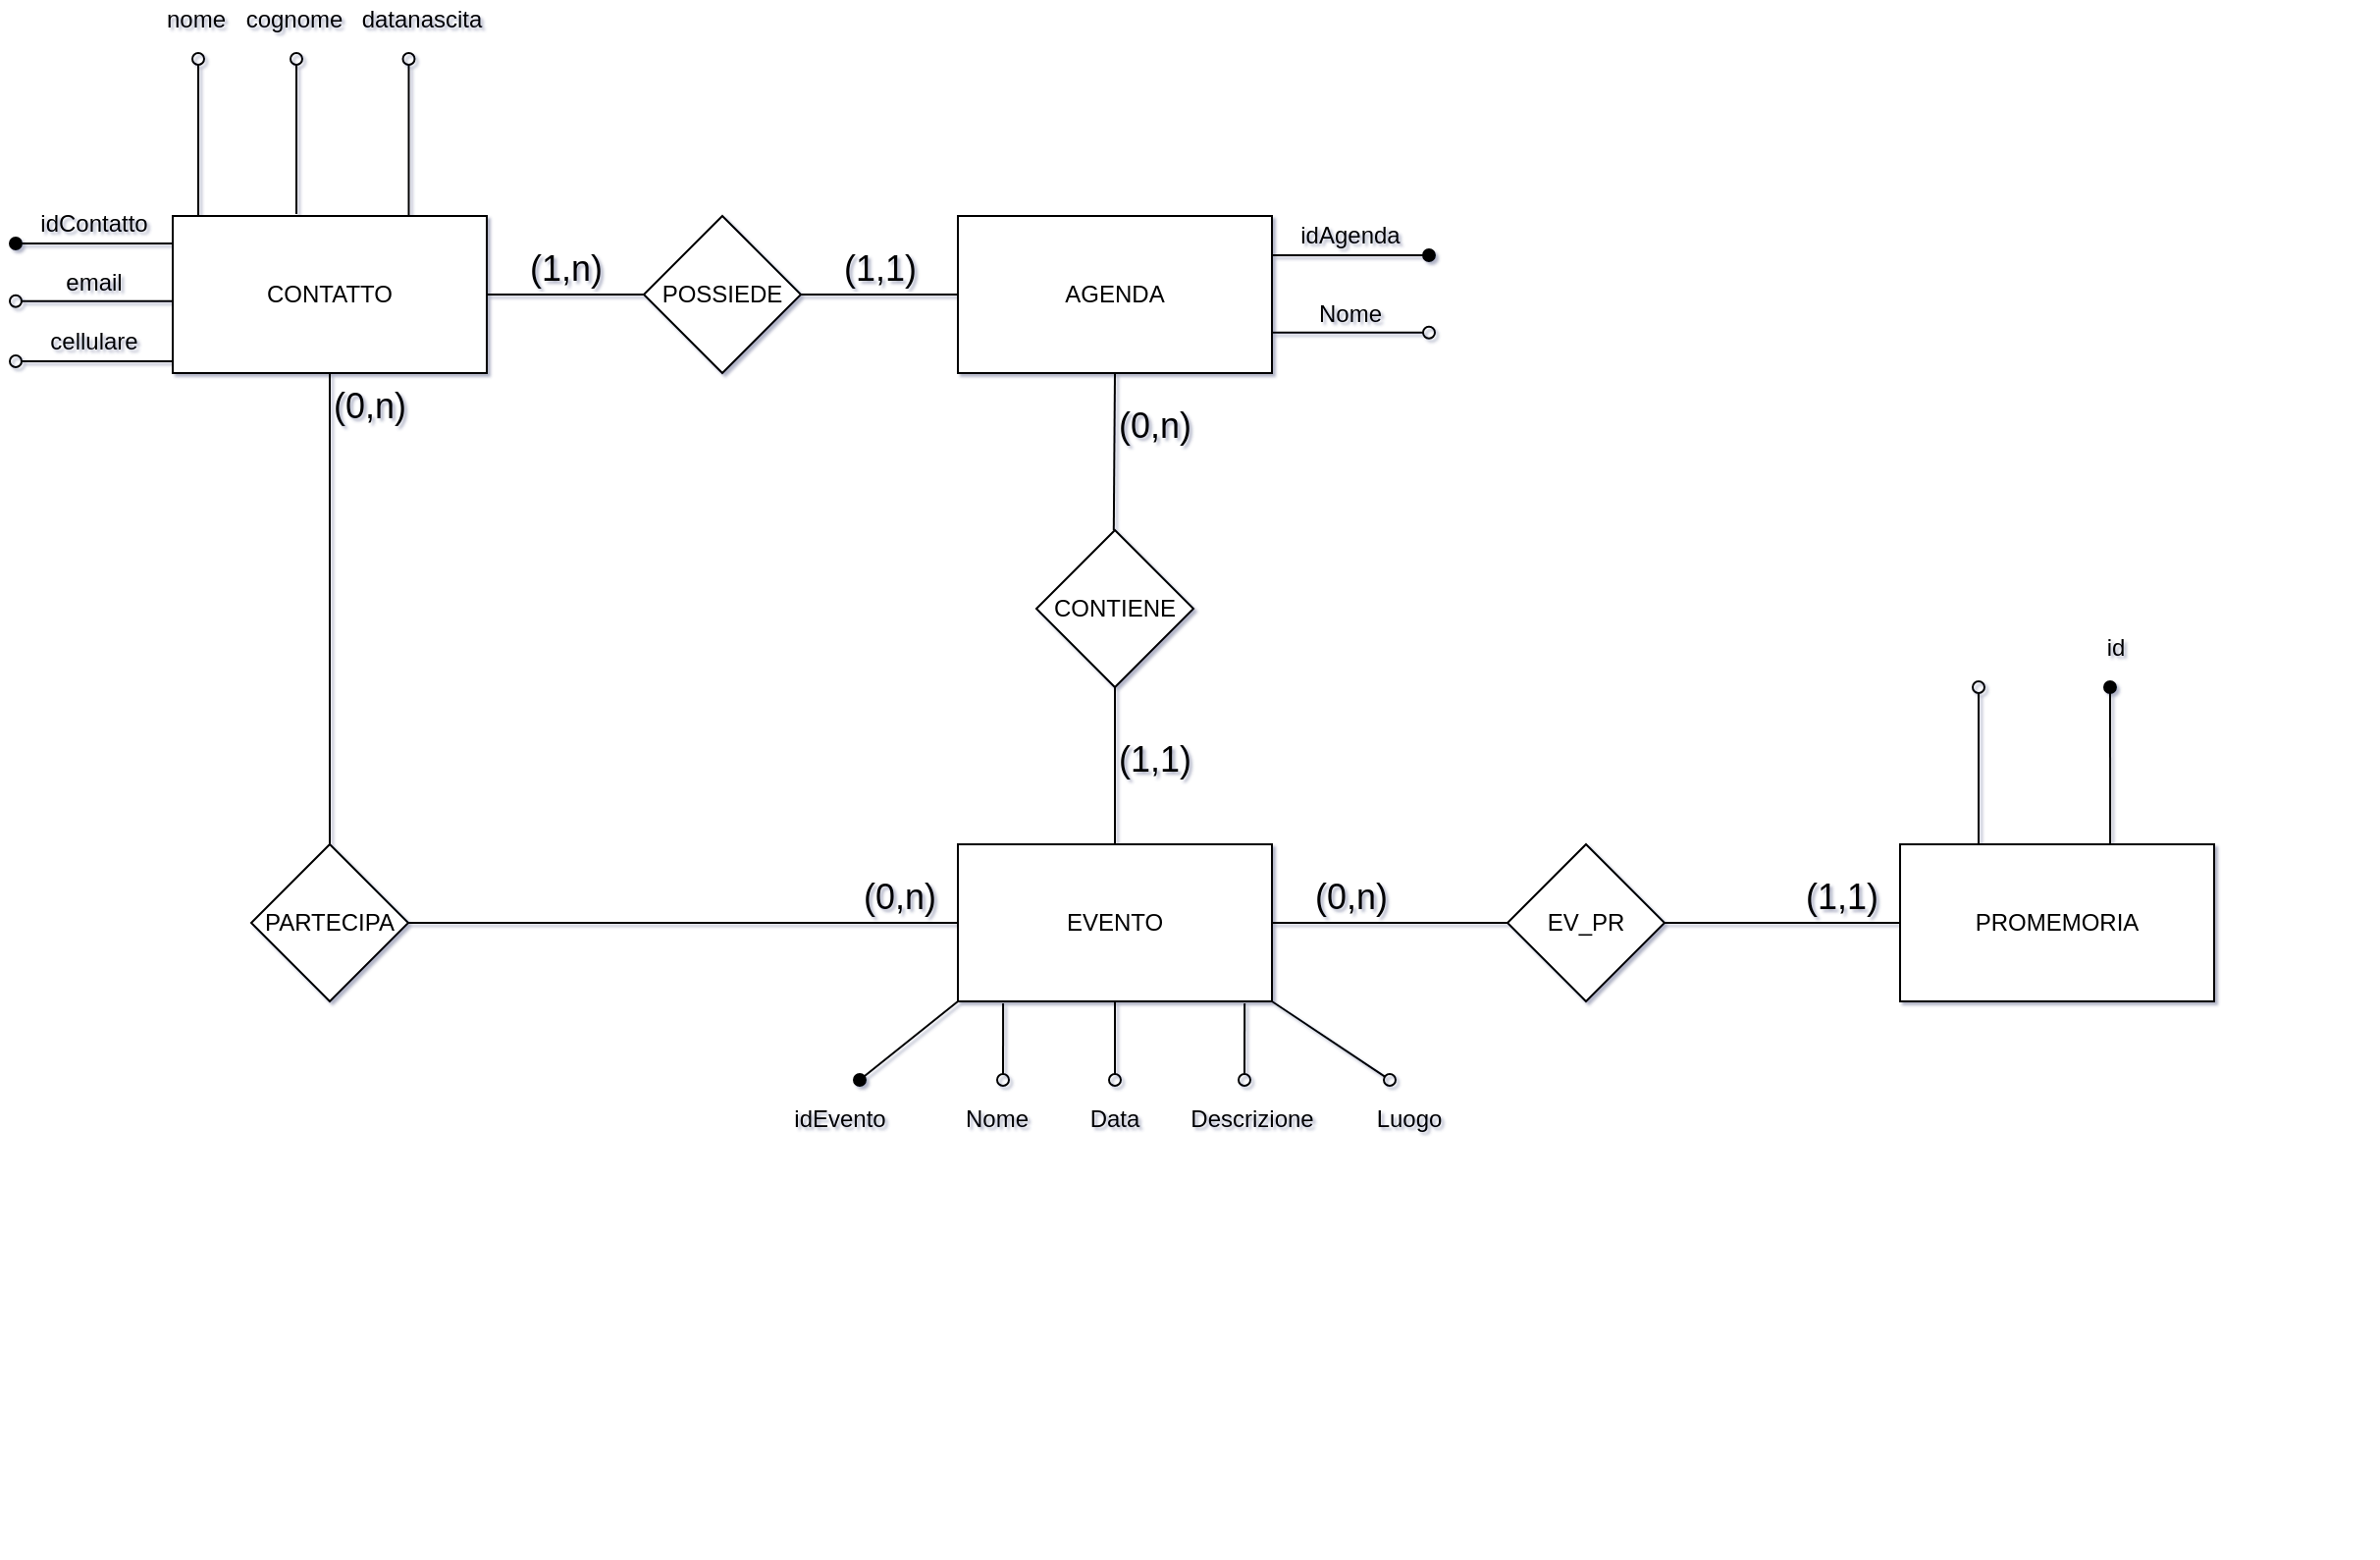 <mxfile version="12.7.0" type="github">
  <diagram id="C5RBs43oDa-KdzZeNtuy" name="Page-1">
    <mxGraphModel dx="1822" dy="1162" grid="1" gridSize="10" guides="1" tooltips="1" connect="1" arrows="1" fold="1" page="0" pageScale="1" pageWidth="827" pageHeight="1169" math="0" shadow="1">
      <root>
        <mxCell id="WIyWlLk6GJQsqaUBKTNV-0"/>
        <mxCell id="WIyWlLk6GJQsqaUBKTNV-1" parent="WIyWlLk6GJQsqaUBKTNV-0"/>
        <mxCell id="bKGnMYYPC8mK-o7KpvIN-3" value="EVENTO" style="rounded=0;whiteSpace=wrap;html=1;" parent="WIyWlLk6GJQsqaUBKTNV-1" vertex="1">
          <mxGeometry x="320" y="320" width="160" height="80" as="geometry"/>
        </mxCell>
        <mxCell id="bKGnMYYPC8mK-o7KpvIN-6" value="CONTIENE" style="rhombus;whiteSpace=wrap;html=1;" parent="WIyWlLk6GJQsqaUBKTNV-1" vertex="1">
          <mxGeometry x="360" y="160" width="80" height="80" as="geometry"/>
        </mxCell>
        <mxCell id="bKGnMYYPC8mK-o7KpvIN-10" value="AGENDA" style="rounded=0;whiteSpace=wrap;html=1;" parent="WIyWlLk6GJQsqaUBKTNV-1" vertex="1">
          <mxGeometry x="320" width="160" height="80" as="geometry"/>
        </mxCell>
        <mxCell id="bKGnMYYPC8mK-o7KpvIN-18" value="CONTATTO" style="rounded=0;whiteSpace=wrap;html=1;" parent="WIyWlLk6GJQsqaUBKTNV-1" vertex="1">
          <mxGeometry x="-80" width="160" height="80" as="geometry"/>
        </mxCell>
        <mxCell id="bKGnMYYPC8mK-o7KpvIN-19" value="POSSIEDE" style="rhombus;whiteSpace=wrap;html=1;" parent="WIyWlLk6GJQsqaUBKTNV-1" vertex="1">
          <mxGeometry x="160" width="80" height="80" as="geometry"/>
        </mxCell>
        <mxCell id="hTO2LjGZtLay9_9ix85o-18" value="" style="endArrow=none;html=1;rounded=0;exitX=1;exitY=0.5;exitDx=0;exitDy=0;entryX=0;entryY=0.5;entryDx=0;entryDy=0;" parent="WIyWlLk6GJQsqaUBKTNV-1" source="bKGnMYYPC8mK-o7KpvIN-18" target="bKGnMYYPC8mK-o7KpvIN-19" edge="1">
          <mxGeometry relative="1" as="geometry">
            <mxPoint x="90" y="40" as="sourcePoint"/>
            <mxPoint x="170" y="40" as="targetPoint"/>
          </mxGeometry>
        </mxCell>
        <mxCell id="hTO2LjGZtLay9_9ix85o-19" value="(1,n)" style="resizable=0;html=1;align=center;verticalAlign=bottom;fontSize=18;" parent="hTO2LjGZtLay9_9ix85o-18" connectable="0" vertex="1">
          <mxGeometry x="-1" relative="1" as="geometry">
            <mxPoint x="40" as="offset"/>
          </mxGeometry>
        </mxCell>
        <mxCell id="hTO2LjGZtLay9_9ix85o-22" value="" style="endArrow=none;html=1;rounded=0;exitX=1;exitY=0.5;exitDx=0;exitDy=0;entryX=0;entryY=0.5;entryDx=0;entryDy=0;" parent="WIyWlLk6GJQsqaUBKTNV-1" edge="1">
          <mxGeometry relative="1" as="geometry">
            <mxPoint x="240" y="40" as="sourcePoint"/>
            <mxPoint x="320" y="40" as="targetPoint"/>
          </mxGeometry>
        </mxCell>
        <mxCell id="hTO2LjGZtLay9_9ix85o-23" value="(1,1)" style="resizable=0;html=1;align=center;verticalAlign=bottom;fontSize=18;" parent="hTO2LjGZtLay9_9ix85o-22" connectable="0" vertex="1">
          <mxGeometry x="-1" relative="1" as="geometry">
            <mxPoint x="40" as="offset"/>
          </mxGeometry>
        </mxCell>
        <mxCell id="hTO2LjGZtLay9_9ix85o-24" value="" style="endArrow=none;html=1;rounded=0;exitX=0.5;exitY=1;exitDx=0;exitDy=0;" parent="WIyWlLk6GJQsqaUBKTNV-1" source="bKGnMYYPC8mK-o7KpvIN-10" edge="1">
          <mxGeometry relative="1" as="geometry">
            <mxPoint x="399.41" y="90" as="sourcePoint"/>
            <mxPoint x="399.41" y="160" as="targetPoint"/>
          </mxGeometry>
        </mxCell>
        <mxCell id="hTO2LjGZtLay9_9ix85o-25" value="(0,n)" style="resizable=0;html=1;align=center;verticalAlign=bottom;fontSize=18;" parent="hTO2LjGZtLay9_9ix85o-24" connectable="0" vertex="1">
          <mxGeometry x="-1" relative="1" as="geometry">
            <mxPoint x="20" y="40" as="offset"/>
          </mxGeometry>
        </mxCell>
        <mxCell id="hTO2LjGZtLay9_9ix85o-27" value="" style="endArrow=none;html=1;rounded=0;exitX=0.5;exitY=1;exitDx=0;exitDy=0;entryX=0.5;entryY=0;entryDx=0;entryDy=0;" parent="WIyWlLk6GJQsqaUBKTNV-1" source="bKGnMYYPC8mK-o7KpvIN-6" target="bKGnMYYPC8mK-o7KpvIN-3" edge="1">
          <mxGeometry relative="1" as="geometry">
            <mxPoint x="390" y="250" as="sourcePoint"/>
            <mxPoint x="390" y="320" as="targetPoint"/>
          </mxGeometry>
        </mxCell>
        <mxCell id="hTO2LjGZtLay9_9ix85o-28" value="(1,1)" style="resizable=0;html=1;align=center;verticalAlign=bottom;fontSize=18;" parent="hTO2LjGZtLay9_9ix85o-27" connectable="0" vertex="1">
          <mxGeometry x="-1" relative="1" as="geometry">
            <mxPoint x="20" y="50" as="offset"/>
          </mxGeometry>
        </mxCell>
        <mxCell id="hTO2LjGZtLay9_9ix85o-46" value="" style="endArrow=none;html=1;rounded=0;entryX=0;entryY=0.5;entryDx=0;entryDy=0;exitX=1;exitY=0.5;exitDx=0;exitDy=0;" parent="WIyWlLk6GJQsqaUBKTNV-1" source="hTO2LjGZtLay9_9ix85o-48" target="bKGnMYYPC8mK-o7KpvIN-3" edge="1">
          <mxGeometry relative="1" as="geometry">
            <mxPoint y="520" as="sourcePoint"/>
            <mxPoint x="120" y="520" as="targetPoint"/>
            <Array as="points">
              <mxPoint x="40" y="360"/>
              <mxPoint x="220" y="360"/>
            </Array>
          </mxGeometry>
        </mxCell>
        <mxCell id="hTO2LjGZtLay9_9ix85o-47" value="(0,n)" style="resizable=0;html=1;align=center;verticalAlign=bottom;fontSize=18;" parent="hTO2LjGZtLay9_9ix85o-46" connectable="0" vertex="1">
          <mxGeometry x="-1" relative="1" as="geometry">
            <mxPoint x="250" as="offset"/>
          </mxGeometry>
        </mxCell>
        <mxCell id="hTO2LjGZtLay9_9ix85o-48" value="PARTECIPA" style="rhombus;whiteSpace=wrap;html=1;" parent="WIyWlLk6GJQsqaUBKTNV-1" vertex="1">
          <mxGeometry x="-40" y="320" width="80" height="80" as="geometry"/>
        </mxCell>
        <mxCell id="hTO2LjGZtLay9_9ix85o-49" value="" style="endArrow=none;html=1;rounded=0;entryX=0.5;entryY=0;entryDx=0;entryDy=0;exitX=0.5;exitY=1;exitDx=0;exitDy=0;" parent="WIyWlLk6GJQsqaUBKTNV-1" source="bKGnMYYPC8mK-o7KpvIN-18" target="hTO2LjGZtLay9_9ix85o-48" edge="1">
          <mxGeometry relative="1" as="geometry">
            <mxPoint y="80" as="sourcePoint"/>
            <mxPoint x="160" y="520" as="targetPoint"/>
            <Array as="points"/>
          </mxGeometry>
        </mxCell>
        <mxCell id="hTO2LjGZtLay9_9ix85o-50" value="(0,n)" style="resizable=0;html=1;align=center;verticalAlign=bottom;fontSize=18;" parent="hTO2LjGZtLay9_9ix85o-49" connectable="0" vertex="1">
          <mxGeometry x="-1" relative="1" as="geometry">
            <mxPoint x="20" y="30" as="offset"/>
          </mxGeometry>
        </mxCell>
        <mxCell id="BjXoG_1ZdF7wET5__v8e-4" value="" style="group" parent="WIyWlLk6GJQsqaUBKTNV-1" vertex="1" connectable="0">
          <mxGeometry x="-160" y="24" width="80" height="20" as="geometry"/>
        </mxCell>
        <mxCell id="BjXoG_1ZdF7wET5__v8e-0" value="" style="endArrow=none;html=1;startArrow=oval;startFill=0;" parent="BjXoG_1ZdF7wET5__v8e-4" edge="1">
          <mxGeometry width="50" height="50" relative="1" as="geometry">
            <mxPoint y="19.41" as="sourcePoint"/>
            <mxPoint x="80" y="19.41" as="targetPoint"/>
          </mxGeometry>
        </mxCell>
        <mxCell id="BjXoG_1ZdF7wET5__v8e-1" value="email" style="text;html=1;strokeColor=none;fillColor=none;align=center;verticalAlign=middle;whiteSpace=wrap;rounded=0;" parent="BjXoG_1ZdF7wET5__v8e-4" vertex="1">
          <mxGeometry x="20" width="40" height="20" as="geometry"/>
        </mxCell>
        <mxCell id="BjXoG_1ZdF7wET5__v8e-5" value="" style="group" parent="WIyWlLk6GJQsqaUBKTNV-1" vertex="1" connectable="0">
          <mxGeometry x="-160" y="-6" width="80" height="20" as="geometry"/>
        </mxCell>
        <mxCell id="hTO2LjGZtLay9_9ix85o-51" value="idContatto" style="text;html=1;strokeColor=none;fillColor=none;align=center;verticalAlign=middle;whiteSpace=wrap;rounded=0;portConstraint=south;snapToPoint=1;" parent="BjXoG_1ZdF7wET5__v8e-5" vertex="1">
          <mxGeometry x="20" width="40" height="20" as="geometry"/>
        </mxCell>
        <mxCell id="hTO2LjGZtLay9_9ix85o-52" value="" style="endArrow=none;html=1;startArrow=oval;startFill=1;targetPortConstraint=east;" parent="BjXoG_1ZdF7wET5__v8e-5" edge="1">
          <mxGeometry width="50" height="50" relative="1" as="geometry">
            <mxPoint y="20.0" as="sourcePoint"/>
            <mxPoint x="80" y="20.0" as="targetPoint"/>
          </mxGeometry>
        </mxCell>
        <mxCell id="BjXoG_1ZdF7wET5__v8e-11" value="" style="group;rotation=90;" parent="WIyWlLk6GJQsqaUBKTNV-1" vertex="1" connectable="0">
          <mxGeometry x="-60" y="-40" width="80" height="20" as="geometry"/>
        </mxCell>
        <mxCell id="BjXoG_1ZdF7wET5__v8e-12" value="" style="endArrow=none;html=1;startArrow=oval;startFill=0;" parent="BjXoG_1ZdF7wET5__v8e-11" edge="1">
          <mxGeometry width="50" height="50" relative="1" as="geometry">
            <mxPoint x="43" y="-40" as="sourcePoint"/>
            <mxPoint x="43" y="39" as="targetPoint"/>
          </mxGeometry>
        </mxCell>
        <mxCell id="BjXoG_1ZdF7wET5__v8e-13" value="cognome" style="text;html=1;strokeColor=none;fillColor=none;align=center;verticalAlign=middle;whiteSpace=wrap;rounded=0;rotation=0;direction=east;flipH=0;" parent="WIyWlLk6GJQsqaUBKTNV-1" vertex="1">
          <mxGeometry x="-38" y="-110" width="40" height="20" as="geometry"/>
        </mxCell>
        <mxCell id="BjXoG_1ZdF7wET5__v8e-17" value="" style="group" parent="WIyWlLk6GJQsqaUBKTNV-1" vertex="1" connectable="0">
          <mxGeometry x="-88" y="-110" width="40" height="110" as="geometry"/>
        </mxCell>
        <mxCell id="BjXoG_1ZdF7wET5__v8e-7" value="" style="group;rotation=90;" parent="BjXoG_1ZdF7wET5__v8e-17" vertex="1" connectable="0">
          <mxGeometry x="-10" y="60" width="80" height="20" as="geometry"/>
        </mxCell>
        <mxCell id="BjXoG_1ZdF7wET5__v8e-8" value="" style="endArrow=none;html=1;startArrow=oval;startFill=0;" parent="BjXoG_1ZdF7wET5__v8e-7" edge="1">
          <mxGeometry width="50" height="50" relative="1" as="geometry">
            <mxPoint x="31" y="-30" as="sourcePoint"/>
            <mxPoint x="31" y="50" as="targetPoint"/>
          </mxGeometry>
        </mxCell>
        <mxCell id="BjXoG_1ZdF7wET5__v8e-9" value="nome" style="text;html=1;strokeColor=none;fillColor=none;align=center;verticalAlign=middle;whiteSpace=wrap;rounded=0;rotation=0;direction=east;flipH=0;" parent="BjXoG_1ZdF7wET5__v8e-17" vertex="1">
          <mxGeometry width="40" height="20" as="geometry"/>
        </mxCell>
        <mxCell id="BjXoG_1ZdF7wET5__v8e-19" value="" style="group;rotation=90;" parent="WIyWlLk6GJQsqaUBKTNV-1" vertex="1" connectable="0">
          <mxGeometry x="17" y="-50" width="60" height="20" as="geometry"/>
        </mxCell>
        <mxCell id="BjXoG_1ZdF7wET5__v8e-20" value="" style="endArrow=none;html=1;startArrow=oval;startFill=0;" parent="BjXoG_1ZdF7wET5__v8e-19" edge="1">
          <mxGeometry width="50" height="50" relative="1" as="geometry">
            <mxPoint x="23.25" y="-30" as="sourcePoint"/>
            <mxPoint x="23.25" y="50" as="targetPoint"/>
          </mxGeometry>
        </mxCell>
        <mxCell id="BjXoG_1ZdF7wET5__v8e-21" value="datanascita" style="text;html=1;strokeColor=none;fillColor=none;align=center;verticalAlign=middle;whiteSpace=wrap;rounded=0;rotation=0;direction=east;flipH=0;" parent="WIyWlLk6GJQsqaUBKTNV-1" vertex="1">
          <mxGeometry x="32" y="-110" width="30" height="20" as="geometry"/>
        </mxCell>
        <mxCell id="BjXoG_1ZdF7wET5__v8e-28" value="" style="group;flipH=0;flipV=0;rotation=0;" parent="WIyWlLk6GJQsqaUBKTNV-1" vertex="1" connectable="0">
          <mxGeometry x="480" width="80" height="20" as="geometry"/>
        </mxCell>
        <mxCell id="BjXoG_1ZdF7wET5__v8e-30" value="" style="endArrow=none;html=1;startArrow=oval;startFill=1;targetPortConstraint=east;" parent="BjXoG_1ZdF7wET5__v8e-28" edge="1">
          <mxGeometry width="50" height="50" relative="1" as="geometry">
            <mxPoint x="80" y="20" as="sourcePoint"/>
            <mxPoint y="20" as="targetPoint"/>
          </mxGeometry>
        </mxCell>
        <mxCell id="BjXoG_1ZdF7wET5__v8e-29" value="idAgenda" style="text;html=1;strokeColor=none;fillColor=none;align=center;verticalAlign=middle;whiteSpace=wrap;rounded=0;portConstraint=south;snapToPoint=1;" parent="BjXoG_1ZdF7wET5__v8e-28" vertex="1">
          <mxGeometry x="20" width="40" height="20" as="geometry"/>
        </mxCell>
        <mxCell id="3Dh-hgkTYdvjMq-L7zbF-0" value="" style="group" parent="WIyWlLk6GJQsqaUBKTNV-1" vertex="1" connectable="0">
          <mxGeometry x="480" y="40" width="80" height="20" as="geometry"/>
        </mxCell>
        <mxCell id="3Dh-hgkTYdvjMq-L7zbF-1" value="" style="endArrow=none;html=1;startArrow=oval;startFill=0;" parent="3Dh-hgkTYdvjMq-L7zbF-0" edge="1">
          <mxGeometry width="50" height="50" relative="1" as="geometry">
            <mxPoint x="80" y="19.41" as="sourcePoint"/>
            <mxPoint y="19.41" as="targetPoint"/>
          </mxGeometry>
        </mxCell>
        <mxCell id="3Dh-hgkTYdvjMq-L7zbF-2" value="Nome" style="text;html=1;strokeColor=none;fillColor=none;align=center;verticalAlign=middle;whiteSpace=wrap;rounded=0;" parent="3Dh-hgkTYdvjMq-L7zbF-0" vertex="1">
          <mxGeometry x="20" width="40" height="20" as="geometry"/>
        </mxCell>
        <mxCell id="ElW9KTY63s1pKIdc6mZF-3" value="" style="group" parent="WIyWlLk6GJQsqaUBKTNV-1" vertex="1" connectable="0">
          <mxGeometry x="280" y="450" width="80" height="20" as="geometry"/>
        </mxCell>
        <mxCell id="ElW9KTY63s1pKIdc6mZF-5" value="Nome" style="text;html=1;strokeColor=none;fillColor=none;align=center;verticalAlign=middle;whiteSpace=wrap;rounded=0;" parent="ElW9KTY63s1pKIdc6mZF-3" vertex="1">
          <mxGeometry x="40" width="40" height="20" as="geometry"/>
        </mxCell>
        <mxCell id="ElW9KTY63s1pKIdc6mZF-4" value="" style="endArrow=none;html=1;startArrow=oval;startFill=0;entryX=0.144;entryY=1.013;entryDx=0;entryDy=0;entryPerimeter=0;" parent="WIyWlLk6GJQsqaUBKTNV-1" target="bKGnMYYPC8mK-o7KpvIN-3" edge="1">
          <mxGeometry width="50" height="50" relative="1" as="geometry">
            <mxPoint x="343" y="440" as="sourcePoint"/>
            <mxPoint x="329.5" y="390.0" as="targetPoint"/>
            <Array as="points"/>
          </mxGeometry>
        </mxCell>
        <mxCell id="ElW9KTY63s1pKIdc6mZF-1" value="idEvento" style="text;html=1;strokeColor=none;fillColor=none;align=center;verticalAlign=middle;whiteSpace=wrap;rounded=0;portConstraint=south;snapToPoint=1;" parent="WIyWlLk6GJQsqaUBKTNV-1" vertex="1">
          <mxGeometry x="240" y="450" width="40" height="20" as="geometry"/>
        </mxCell>
        <mxCell id="ElW9KTY63s1pKIdc6mZF-9" value="" style="endArrow=none;html=1;startArrow=oval;startFill=1;targetPortConstraint=east;entryX=0;entryY=1;entryDx=0;entryDy=0;" parent="WIyWlLk6GJQsqaUBKTNV-1" target="bKGnMYYPC8mK-o7KpvIN-3" edge="1">
          <mxGeometry width="50" height="50" relative="1" as="geometry">
            <mxPoint x="270" y="440" as="sourcePoint"/>
            <mxPoint x="280" y="400" as="targetPoint"/>
            <Array as="points"/>
          </mxGeometry>
        </mxCell>
        <mxCell id="ElW9KTY63s1pKIdc6mZF-10" value="Descrizione" style="text;html=1;strokeColor=none;fillColor=none;align=center;verticalAlign=middle;whiteSpace=wrap;rounded=0;" parent="WIyWlLk6GJQsqaUBKTNV-1" vertex="1">
          <mxGeometry x="450" y="450" width="40" height="20" as="geometry"/>
        </mxCell>
        <mxCell id="ElW9KTY63s1pKIdc6mZF-11" value="" style="endArrow=none;html=1;startArrow=oval;startFill=0;entryX=0.913;entryY=1.013;entryDx=0;entryDy=0;entryPerimeter=0;" parent="WIyWlLk6GJQsqaUBKTNV-1" target="bKGnMYYPC8mK-o7KpvIN-3" edge="1">
          <mxGeometry width="50" height="50" relative="1" as="geometry">
            <mxPoint x="466" y="440" as="sourcePoint"/>
            <mxPoint x="474" y="405" as="targetPoint"/>
          </mxGeometry>
        </mxCell>
        <mxCell id="ElW9KTY63s1pKIdc6mZF-12" value="Luogo" style="text;html=1;strokeColor=none;fillColor=none;align=center;verticalAlign=middle;whiteSpace=wrap;rounded=0;" parent="WIyWlLk6GJQsqaUBKTNV-1" vertex="1">
          <mxGeometry x="530" y="450" width="40" height="20" as="geometry"/>
        </mxCell>
        <mxCell id="ElW9KTY63s1pKIdc6mZF-13" value="" style="endArrow=none;html=1;startArrow=oval;startFill=0;entryX=1;entryY=1;entryDx=0;entryDy=0;" parent="WIyWlLk6GJQsqaUBKTNV-1" target="bKGnMYYPC8mK-o7KpvIN-3" edge="1">
          <mxGeometry width="50" height="50" relative="1" as="geometry">
            <mxPoint x="540" y="440" as="sourcePoint"/>
            <mxPoint x="480" y="400" as="targetPoint"/>
          </mxGeometry>
        </mxCell>
        <mxCell id="ElW9KTY63s1pKIdc6mZF-16" value="EV_PR" style="rhombus;whiteSpace=wrap;html=1;" parent="WIyWlLk6GJQsqaUBKTNV-1" vertex="1">
          <mxGeometry x="600" y="320" width="80" height="80" as="geometry"/>
        </mxCell>
        <mxCell id="ElW9KTY63s1pKIdc6mZF-17" value="" style="endArrow=none;html=1;entryX=0;entryY=0.5;entryDx=0;entryDy=0;exitX=1;exitY=0.5;exitDx=0;exitDy=0;" parent="WIyWlLk6GJQsqaUBKTNV-1" source="bKGnMYYPC8mK-o7KpvIN-3" target="ElW9KTY63s1pKIdc6mZF-16" edge="1">
          <mxGeometry width="50" height="50" relative="1" as="geometry">
            <mxPoint x="290" y="590" as="sourcePoint"/>
            <mxPoint x="340" y="540" as="targetPoint"/>
          </mxGeometry>
        </mxCell>
        <mxCell id="ElW9KTY63s1pKIdc6mZF-18" value="PROMEMORIA" style="rounded=0;whiteSpace=wrap;html=1;" parent="WIyWlLk6GJQsqaUBKTNV-1" vertex="1">
          <mxGeometry x="800" y="320" width="160" height="80" as="geometry"/>
        </mxCell>
        <mxCell id="ElW9KTY63s1pKIdc6mZF-19" value="" style="endArrow=none;html=1;exitX=1;exitY=0.5;exitDx=0;exitDy=0;entryX=0;entryY=0.5;entryDx=0;entryDy=0;" parent="WIyWlLk6GJQsqaUBKTNV-1" source="ElW9KTY63s1pKIdc6mZF-16" target="ElW9KTY63s1pKIdc6mZF-18" edge="1">
          <mxGeometry width="50" height="50" relative="1" as="geometry">
            <mxPoint x="399.5" y="600" as="sourcePoint"/>
            <mxPoint x="400" y="640" as="targetPoint"/>
          </mxGeometry>
        </mxCell>
        <mxCell id="ElW9KTY63s1pKIdc6mZF-21" value="(1,1)" style="resizable=0;html=1;align=center;verticalAlign=bottom;fontSize=18;" parent="WIyWlLk6GJQsqaUBKTNV-1" connectable="0" vertex="1">
          <mxGeometry x="750" y="310" as="geometry">
            <mxPoint x="20" y="50" as="offset"/>
          </mxGeometry>
        </mxCell>
        <mxCell id="ElW9KTY63s1pKIdc6mZF-22" value="(0,n)" style="resizable=0;html=1;align=center;verticalAlign=bottom;fontSize=18;" parent="WIyWlLk6GJQsqaUBKTNV-1" connectable="0" vertex="1">
          <mxGeometry x="500" y="320" as="geometry">
            <mxPoint x="20" y="40" as="offset"/>
          </mxGeometry>
        </mxCell>
        <mxCell id="ElW9KTY63s1pKIdc6mZF-33" value="" style="group" parent="WIyWlLk6GJQsqaUBKTNV-1" vertex="1" connectable="0">
          <mxGeometry x="740" y="240" width="80" height="20" as="geometry"/>
        </mxCell>
        <mxCell id="ElW9KTY63s1pKIdc6mZF-35" value="" style="endArrow=none;html=1;startArrow=oval;startFill=0;targetPortConstraint=east;entryX=0.5;entryY=1;entryDx=0;entryDy=0;" parent="WIyWlLk6GJQsqaUBKTNV-1" target="bKGnMYYPC8mK-o7KpvIN-3" edge="1">
          <mxGeometry width="50" height="50" relative="1" as="geometry">
            <mxPoint x="400" y="440" as="sourcePoint"/>
            <mxPoint x="400" y="400" as="targetPoint"/>
          </mxGeometry>
        </mxCell>
        <mxCell id="ElW9KTY63s1pKIdc6mZF-34" value="Data" style="text;html=1;strokeColor=none;fillColor=none;align=center;verticalAlign=middle;whiteSpace=wrap;rounded=0;portConstraint=south;snapToPoint=1;" parent="WIyWlLk6GJQsqaUBKTNV-1" vertex="1">
          <mxGeometry x="380" y="450" width="40" height="20" as="geometry"/>
        </mxCell>
        <mxCell id="ElW9KTY63s1pKIdc6mZF-40" value="" style="group" parent="WIyWlLk6GJQsqaUBKTNV-1" vertex="1" connectable="0">
          <mxGeometry x="960" y="250" width="80" height="20" as="geometry"/>
        </mxCell>
        <mxCell id="ElW9KTY63s1pKIdc6mZF-42" value="" style="endArrow=none;html=1;startArrow=oval;startFill=1;targetPortConstraint=east;entryX=0.669;entryY=0;entryDx=0;entryDy=0;entryPerimeter=0;" parent="ElW9KTY63s1pKIdc6mZF-40" edge="1" target="ElW9KTY63s1pKIdc6mZF-18">
          <mxGeometry width="50" height="50" relative="1" as="geometry">
            <mxPoint x="-53" y="-10" as="sourcePoint"/>
            <mxPoint x="80" y="20.0" as="targetPoint"/>
          </mxGeometry>
        </mxCell>
        <mxCell id="ElW9KTY63s1pKIdc6mZF-43" value="" style="group" parent="WIyWlLk6GJQsqaUBKTNV-1" vertex="1" connectable="0">
          <mxGeometry x="479" y="660" width="80" height="20" as="geometry"/>
        </mxCell>
        <mxCell id="ElW9KTY63s1pKIdc6mZF-44" value="" style="endArrow=none;html=1;startArrow=oval;startFill=0;entryX=0.25;entryY=0;entryDx=0;entryDy=0;" parent="ElW9KTY63s1pKIdc6mZF-43" target="ElW9KTY63s1pKIdc6mZF-18" edge="1">
          <mxGeometry width="50" height="50" relative="1" as="geometry">
            <mxPoint x="361" y="-420" as="sourcePoint"/>
            <mxPoint y="19.41" as="targetPoint"/>
          </mxGeometry>
        </mxCell>
        <mxCell id="ElW9KTY63s1pKIdc6mZF-41" value="id" style="text;html=1;strokeColor=none;fillColor=none;align=center;verticalAlign=middle;whiteSpace=wrap;rounded=0;portConstraint=south;snapToPoint=1;" parent="WIyWlLk6GJQsqaUBKTNV-1" vertex="1">
          <mxGeometry x="890" y="210" width="40" height="20" as="geometry"/>
        </mxCell>
        <mxCell id="BjXoG_1ZdF7wET5__v8e-25" value="cellulare" style="text;html=1;strokeColor=none;fillColor=none;align=center;verticalAlign=middle;whiteSpace=wrap;rounded=0;rotation=0;direction=east;flipH=0;" parent="WIyWlLk6GJQsqaUBKTNV-1" vertex="1">
          <mxGeometry x="-135" y="54" width="30" height="20" as="geometry"/>
        </mxCell>
        <mxCell id="aQOUqq8OAmi28eRQVCnU-2" value="" style="group;rotation=90;" vertex="1" connectable="0" parent="WIyWlLk6GJQsqaUBKTNV-1">
          <mxGeometry x="-167.5" y="140" width="67.5" height="20" as="geometry"/>
        </mxCell>
        <mxCell id="aQOUqq8OAmi28eRQVCnU-3" value="" style="endArrow=none;html=1;startArrow=oval;startFill=0;entryX=0;entryY=1;entryDx=0;entryDy=0;" edge="1" parent="aQOUqq8OAmi28eRQVCnU-2">
          <mxGeometry width="50" height="50" relative="1" as="geometry">
            <mxPoint x="7.5" y="-66" as="sourcePoint"/>
            <mxPoint x="87.5" y="-66" as="targetPoint"/>
          </mxGeometry>
        </mxCell>
      </root>
    </mxGraphModel>
  </diagram>
</mxfile>
